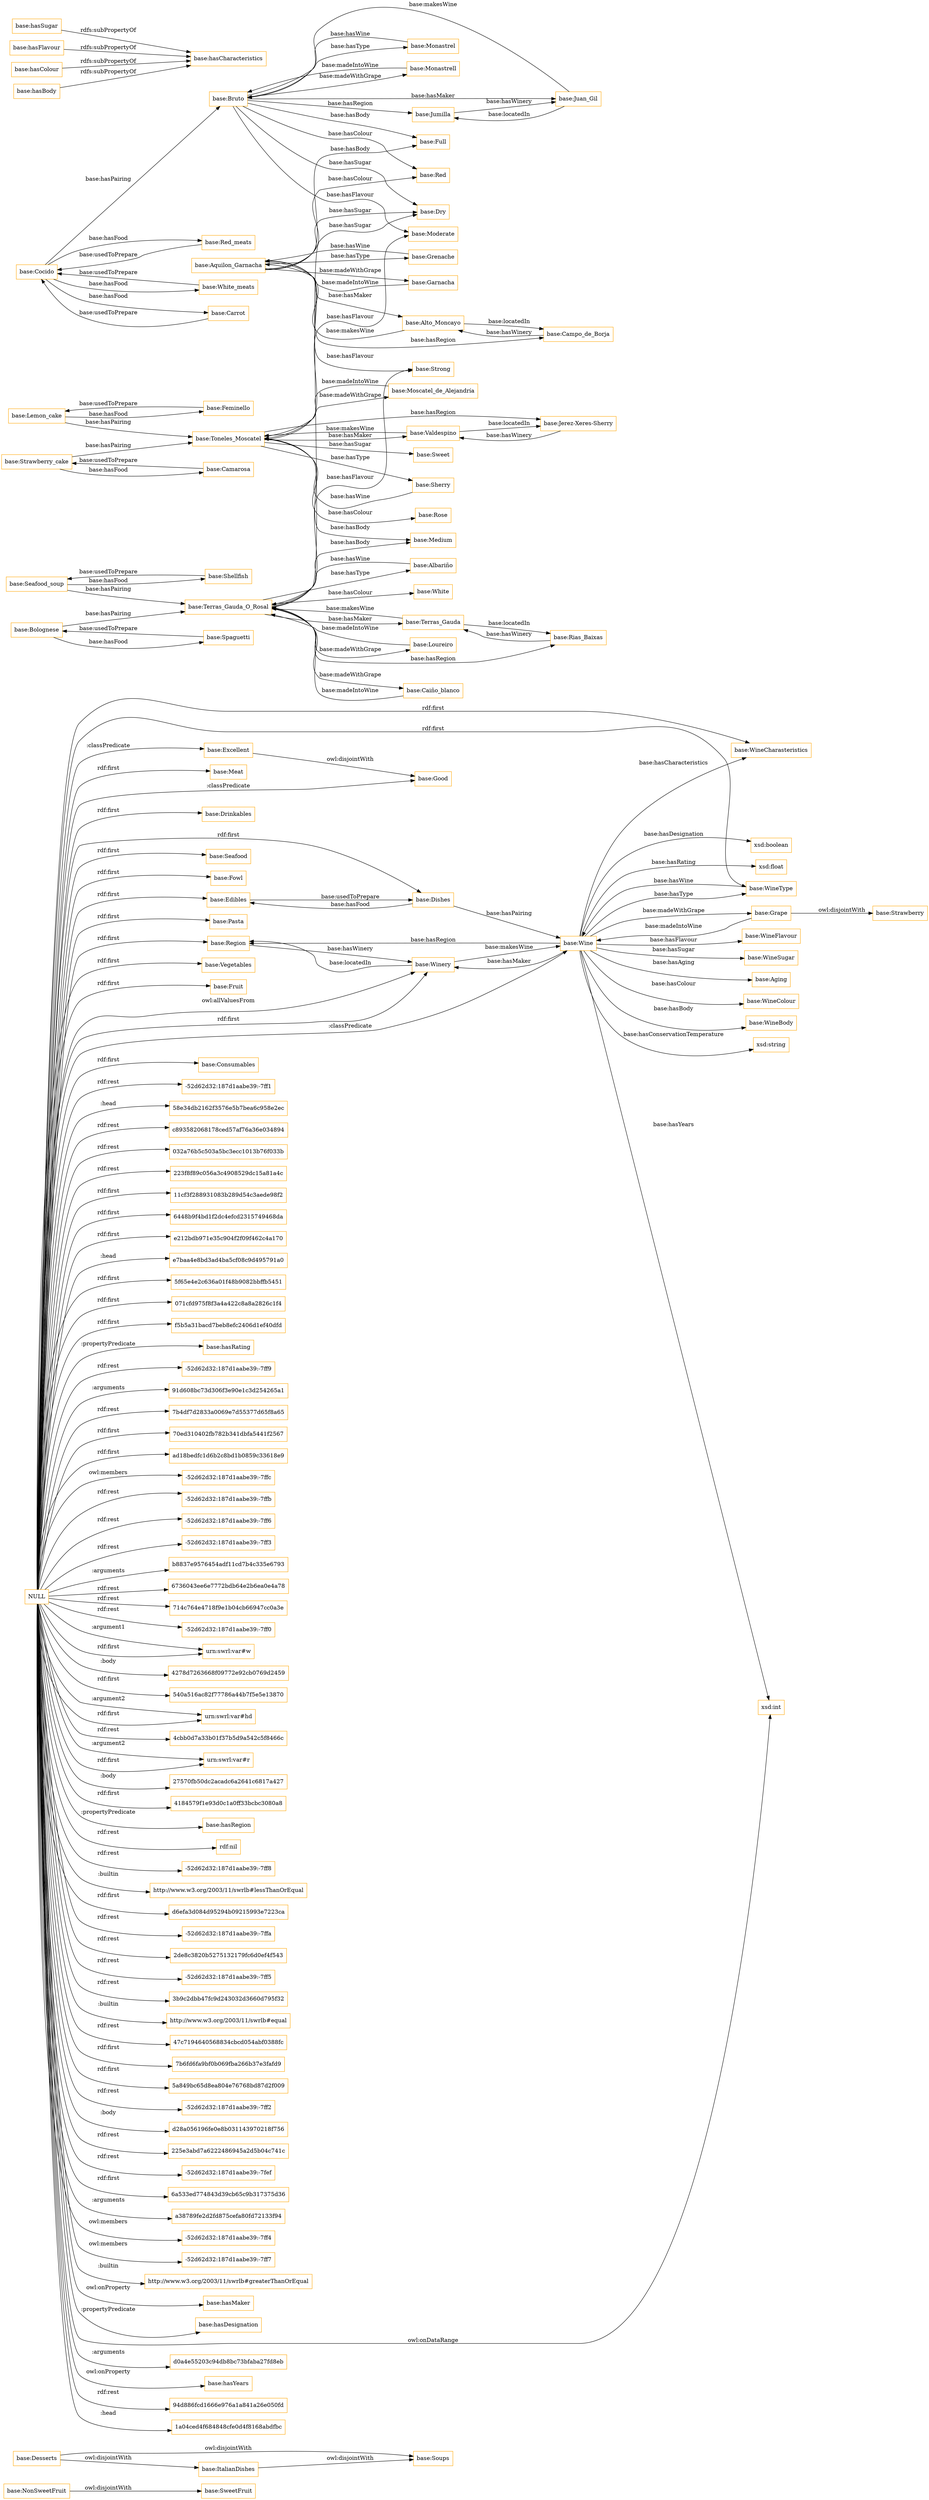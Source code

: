 digraph ar2dtool_diagram { 
rankdir=LR;
size="1501"
node [shape = rectangle, color="orange"]; "base:NonSweetFruit" "base:Soups" "base:Region" "base:ItalianDishes" "base:Edibles" "base:WineCharasteristics" "base:Meat" "base:WineFlavour" "base:WineSugar" "base:Good" "base:Drinkables" "base:Dishes" "base:Seafood" "base:Fowl" "base:WineType" "base:Grape" "base:Pasta" "base:Strawberry" "base:Excellent" "base:Desserts" "base:Vegetables" "base:SweetFruit" "base:Aging" "base:Fruit" "base:Wine" "base:WineColour" "base:Winery" "base:WineBody" "base:Consumables" ; /*classes style*/
	"base:Bolognese" -> "base:Terras_Gauda_O_Rosal" [ label = "base:hasPairing" ];
	"base:Bolognese" -> "base:Spaguetti" [ label = "base:hasFood" ];
	"base:NonSweetFruit" -> "base:SweetFruit" [ label = "owl:disjointWith" ];
	"base:ItalianDishes" -> "base:Soups" [ label = "owl:disjointWith" ];
	"base:Terras_Gauda_O_Rosal" -> "base:Albariño" [ label = "base:hasType" ];
	"base:Terras_Gauda_O_Rosal" -> "base:Terras_Gauda" [ label = "base:hasMaker" ];
	"base:Terras_Gauda_O_Rosal" -> "base:Caiño_blanco" [ label = "base:madeWithGrape" ];
	"base:Terras_Gauda_O_Rosal" -> "base:Medium" [ label = "base:hasBody" ];
	"base:Terras_Gauda_O_Rosal" -> "base:White" [ label = "base:hasColour" ];
	"base:Terras_Gauda_O_Rosal" -> "base:Dry" [ label = "base:hasSugar" ];
	"base:Terras_Gauda_O_Rosal" -> "base:Loureiro" [ label = "base:madeWithGrape" ];
	"base:Terras_Gauda_O_Rosal" -> "base:Strong" [ label = "base:hasFlavour" ];
	"base:Terras_Gauda_O_Rosal" -> "base:Rias_Baixas" [ label = "base:hasRegion" ];
	"base:Feminello" -> "base:Lemon_cake" [ label = "base:usedToPrepare" ];
	"base:Seafood_soup" -> "base:Terras_Gauda_O_Rosal" [ label = "base:hasPairing" ];
	"base:Seafood_soup" -> "base:Shellfish" [ label = "base:hasFood" ];
	"base:Sherry" -> "base:Toneles_Moscatel" [ label = "base:hasWine" ];
	"base:Alto_Moncayo" -> "base:Aquilon_Garnacha" [ label = "base:makesWine" ];
	"base:Alto_Moncayo" -> "base:Campo_de_Borja" [ label = "base:locatedIn" ];
	"base:Toneles_Moscatel" -> "base:Rose" [ label = "base:hasColour" ];
	"base:Toneles_Moscatel" -> "base:Moscatel_de_Alejandría" [ label = "base:madeWithGrape" ];
	"base:Toneles_Moscatel" -> "base:Valdespino" [ label = "base:hasMaker" ];
	"base:Toneles_Moscatel" -> "base:Moderate" [ label = "base:hasFlavour" ];
	"base:Toneles_Moscatel" -> "base:Jerez-Xeres-Sherry" [ label = "base:hasRegion" ];
	"base:Toneles_Moscatel" -> "base:Sherry" [ label = "base:hasType" ];
	"base:Toneles_Moscatel" -> "base:Medium" [ label = "base:hasBody" ];
	"base:Toneles_Moscatel" -> "base:Sweet" [ label = "base:hasSugar" ];
	"base:hasSugar" -> "base:hasCharacteristics" [ label = "rdfs:subPropertyOf" ];
	"base:Jerez-Xeres-Sherry" -> "base:Valdespino" [ label = "base:hasWinery" ];
	"base:Valdespino" -> "base:Toneles_Moscatel" [ label = "base:makesWine" ];
	"base:Valdespino" -> "base:Jerez-Xeres-Sherry" [ label = "base:locatedIn" ];
	"base:Desserts" -> "base:Soups" [ label = "owl:disjointWith" ];
	"base:Desserts" -> "base:ItalianDishes" [ label = "owl:disjointWith" ];
	"base:Grenache" -> "base:Aquilon_Garnacha" [ label = "base:hasWine" ];
	"base:hasFlavour" -> "base:hasCharacteristics" [ label = "rdfs:subPropertyOf" ];
	"base:Jumilla" -> "base:Juan_Gil" [ label = "base:hasWinery" ];
	"base:Bruto" -> "base:Red" [ label = "base:hasColour" ];
	"base:Bruto" -> "base:Moderate" [ label = "base:hasFlavour" ];
	"base:Bruto" -> "base:Jumilla" [ label = "base:hasRegion" ];
	"base:Bruto" -> "base:Monastrell" [ label = "base:madeWithGrape" ];
	"base:Bruto" -> "base:Dry" [ label = "base:hasSugar" ];
	"base:Bruto" -> "base:Full" [ label = "base:hasBody" ];
	"base:Bruto" -> "base:Monastrel" [ label = "base:hasType" ];
	"base:Bruto" -> "base:Juan_Gil" [ label = "base:hasMaker" ];
	"base:Aquilon_Garnacha" -> "base:Dry" [ label = "base:hasSugar" ];
	"base:Aquilon_Garnacha" -> "base:Garnacha" [ label = "base:madeWithGrape" ];
	"base:Aquilon_Garnacha" -> "base:Strong" [ label = "base:hasFlavour" ];
	"base:Aquilon_Garnacha" -> "base:Alto_Moncayo" [ label = "base:hasMaker" ];
	"base:Aquilon_Garnacha" -> "base:Campo_de_Borja" [ label = "base:hasRegion" ];
	"base:Aquilon_Garnacha" -> "base:Grenache" [ label = "base:hasType" ];
	"base:Aquilon_Garnacha" -> "base:Full" [ label = "base:hasBody" ];
	"base:Aquilon_Garnacha" -> "base:Red" [ label = "base:hasColour" ];
	"base:hasColour" -> "base:hasCharacteristics" [ label = "rdfs:subPropertyOf" ];
	"base:Shellfish" -> "base:Seafood_soup" [ label = "base:usedToPrepare" ];
	"base:Juan_Gil" -> "base:Bruto" [ label = "base:makesWine" ];
	"base:Juan_Gil" -> "base:Jumilla" [ label = "base:locatedIn" ];
	"base:Cocido" -> "base:Bruto" [ label = "base:hasPairing" ];
	"base:Cocido" -> "base:White_meats" [ label = "base:hasFood" ];
	"base:Cocido" -> "base:Red_meats" [ label = "base:hasFood" ];
	"base:Cocido" -> "base:Carrot" [ label = "base:hasFood" ];
	"NULL" -> "-52d62d32:187d1aabe39:-7ff1" [ label = "rdf:rest" ];
	"NULL" -> "base:WineType" [ label = "rdf:first" ];
	"NULL" -> "58e34db2162f3576e5b7bea6c958e2ec" [ label = ":head" ];
	"NULL" -> "c893582068178ced57af76a36e034894" [ label = "rdf:rest" ];
	"NULL" -> "032a76b5c503a5bc3ecc1013b76f033b" [ label = "rdf:rest" ];
	"NULL" -> "223f8f89c056a3c4908529dc15a81a4c" [ label = "rdf:rest" ];
	"NULL" -> "11cf3f288931083b289d54c3aede98f2" [ label = "rdf:first" ];
	"NULL" -> "6448b9f4bd1f2dc4efcd2315749468da" [ label = "rdf:first" ];
	"NULL" -> "e212bdb971e35c904f2f09f462c4a170" [ label = "rdf:first" ];
	"NULL" -> "e7baa4e8bd3ad4ba5cf08c9d495791a0" [ label = ":head" ];
	"NULL" -> "5f65e4e2c636a01f48b9082bbffb5451" [ label = "rdf:first" ];
	"NULL" -> "base:Fruit" [ label = "rdf:first" ];
	"NULL" -> "071cfd975f8f3a4a422c8a8a2826c1f4" [ label = "rdf:first" ];
	"NULL" -> "f5b5a31bacd7beb8efc2406d1ef40dfd" [ label = "rdf:first" ];
	"NULL" -> "base:hasRating" [ label = ":propertyPredicate" ];
	"NULL" -> "-52d62d32:187d1aabe39:-7ff9" [ label = "rdf:rest" ];
	"NULL" -> "91d608bc73d306f3e90e1c3d254265a1" [ label = ":arguments" ];
	"NULL" -> "7b4df7d2833a0069e7d55377d65f8a65" [ label = "rdf:rest" ];
	"NULL" -> "70ed310402fb782b341dbfa5441f2567" [ label = "rdf:first" ];
	"NULL" -> "ad18bedfc1d6b2c8bd1b0859c33618e9" [ label = "rdf:first" ];
	"NULL" -> "-52d62d32:187d1aabe39:-7ffc" [ label = "owl:members" ];
	"NULL" -> "-52d62d32:187d1aabe39:-7ffb" [ label = "rdf:rest" ];
	"NULL" -> "-52d62d32:187d1aabe39:-7ff6" [ label = "rdf:rest" ];
	"NULL" -> "base:Vegetables" [ label = "rdf:first" ];
	"NULL" -> "base:Consumables" [ label = "rdf:first" ];
	"NULL" -> "-52d62d32:187d1aabe39:-7ff3" [ label = "rdf:rest" ];
	"NULL" -> "b8837e9576454adf11cd7b4c335e6793" [ label = ":arguments" ];
	"NULL" -> "6736043ee6e7772bdb64e2b6ea0e4a78" [ label = "rdf:rest" ];
	"NULL" -> "714c764e4718f9e1b04cb66947cc0a3e" [ label = "rdf:rest" ];
	"NULL" -> "base:Excellent" [ label = ":classPredicate" ];
	"NULL" -> "base:Drinkables" [ label = "rdf:first" ];
	"NULL" -> "-52d62d32:187d1aabe39:-7ff0" [ label = "rdf:rest" ];
	"NULL" -> "urn:swrl:var#w" [ label = ":argument1" ];
	"NULL" -> "4278d7263668f09772e92cb0769d2459" [ label = ":body" ];
	"NULL" -> "540a516ac82f77786a44b7f5e5e13870" [ label = "rdf:first" ];
	"NULL" -> "base:Wine" [ label = ":classPredicate" ];
	"NULL" -> "urn:swrl:var#hd" [ label = ":argument2" ];
	"NULL" -> "base:Meat" [ label = "rdf:first" ];
	"NULL" -> "urn:swrl:var#w" [ label = "rdf:first" ];
	"NULL" -> "4cbb0d7a33b01f37b5d9a542c5f8466c" [ label = "rdf:rest" ];
	"NULL" -> "urn:swrl:var#r" [ label = ":argument2" ];
	"NULL" -> "27570fb50dc2acadc6a2641c6817a427" [ label = ":body" ];
	"NULL" -> "4184579f1e93d0c1a0ff33bcbc3080a8" [ label = "rdf:first" ];
	"NULL" -> "base:hasRegion" [ label = ":propertyPredicate" ];
	"NULL" -> "base:WineCharasteristics" [ label = "rdf:first" ];
	"NULL" -> "rdf:nil" [ label = "rdf:rest" ];
	"NULL" -> "-52d62d32:187d1aabe39:-7ff8" [ label = "rdf:rest" ];
	"NULL" -> "http://www.w3.org/2003/11/swrlb#lessThanOrEqual" [ label = ":builtin" ];
	"NULL" -> "d6efa3d084d95294b09215993e7223ca" [ label = "rdf:first" ];
	"NULL" -> "-52d62d32:187d1aabe39:-7ffa" [ label = "rdf:rest" ];
	"NULL" -> "2de8c3820b5275132179fc6d0ef4f543" [ label = "rdf:rest" ];
	"NULL" -> "-52d62d32:187d1aabe39:-7ff5" [ label = "rdf:rest" ];
	"NULL" -> "3b9c2dbb47fc9d243032d3660d795f32" [ label = "rdf:rest" ];
	"NULL" -> "http://www.w3.org/2003/11/swrlb#equal" [ label = ":builtin" ];
	"NULL" -> "47c7194640568834cbcd054abf0388fc" [ label = "rdf:rest" ];
	"NULL" -> "7b6fd6fa9bf0b069fba266b37e3fafd9" [ label = "rdf:first" ];
	"NULL" -> "base:Edibles" [ label = "rdf:first" ];
	"NULL" -> "5a849bc65d8ea804e76768bd87d2f009" [ label = "rdf:first" ];
	"NULL" -> "-52d62d32:187d1aabe39:-7ff2" [ label = "rdf:rest" ];
	"NULL" -> "d28a056196fe0e8b031143970218f756" [ label = ":body" ];
	"NULL" -> "urn:swrl:var#hd" [ label = "rdf:first" ];
	"NULL" -> "225e3abd7a6222486945a2d5b04c741c" [ label = "rdf:rest" ];
	"NULL" -> "-52d62d32:187d1aabe39:-7fef" [ label = "rdf:rest" ];
	"NULL" -> "base:Winery" [ label = "rdf:first" ];
	"NULL" -> "6a533ed774843d39cb65c9b317375d36" [ label = "rdf:first" ];
	"NULL" -> "a38789fe2d2fd875cefa80fd72133f94" [ label = ":arguments" ];
	"NULL" -> "base:Seafood" [ label = "rdf:first" ];
	"NULL" -> "-52d62d32:187d1aabe39:-7ff4" [ label = "owl:members" ];
	"NULL" -> "-52d62d32:187d1aabe39:-7ff7" [ label = "owl:members" ];
	"NULL" -> "http://www.w3.org/2003/11/swrlb#greaterThanOrEqual" [ label = ":builtin" ];
	"NULL" -> "base:Fowl" [ label = "rdf:first" ];
	"NULL" -> "base:hasMaker" [ label = "owl:onProperty" ];
	"NULL" -> "base:Good" [ label = ":classPredicate" ];
	"NULL" -> "base:hasDesignation" [ label = ":propertyPredicate" ];
	"NULL" -> "xsd:int" [ label = "owl:onDataRange" ];
	"NULL" -> "d0a4e55203c94db8bc73bfaba27fd8eb" [ label = ":arguments" ];
	"NULL" -> "urn:swrl:var#r" [ label = "rdf:first" ];
	"NULL" -> "base:Pasta" [ label = "rdf:first" ];
	"NULL" -> "base:Dishes" [ label = "rdf:first" ];
	"NULL" -> "base:hasYears" [ label = "owl:onProperty" ];
	"NULL" -> "94d886fcd1666e976a1a841a26e050fd" [ label = "rdf:rest" ];
	"NULL" -> "1a04ced4f684848cfe0d4f8168abdfbc" [ label = ":head" ];
	"NULL" -> "base:Region" [ label = "rdf:first" ];
	"NULL" -> "base:Winery" [ label = "owl:allValuesFrom" ];
	"base:Lemon_cake" -> "base:Toneles_Moscatel" [ label = "base:hasPairing" ];
	"base:Lemon_cake" -> "base:Feminello" [ label = "base:hasFood" ];
	"base:Red_meats" -> "base:Cocido" [ label = "base:usedToPrepare" ];
	"base:Campo_de_Borja" -> "base:Alto_Moncayo" [ label = "base:hasWinery" ];
	"base:Camarosa" -> "base:Strawberry_cake" [ label = "base:usedToPrepare" ];
	"base:Spaguetti" -> "base:Bolognese" [ label = "base:usedToPrepare" ];
	"base:Monastrel" -> "base:Bruto" [ label = "base:hasWine" ];
	"base:Moscatel_de_Alejandría" -> "base:Toneles_Moscatel" [ label = "base:madeIntoWine" ];
	"base:hasBody" -> "base:hasCharacteristics" [ label = "rdfs:subPropertyOf" ];
	"base:White_meats" -> "base:Cocido" [ label = "base:usedToPrepare" ];
	"base:Loureiro" -> "base:Terras_Gauda_O_Rosal" [ label = "base:madeIntoWine" ];
	"base:Rias_Baixas" -> "base:Terras_Gauda" [ label = "base:hasWinery" ];
	"base:Strawberry_cake" -> "base:Toneles_Moscatel" [ label = "base:hasPairing" ];
	"base:Strawberry_cake" -> "base:Camarosa" [ label = "base:hasFood" ];
	"base:Garnacha" -> "base:Aquilon_Garnacha" [ label = "base:madeIntoWine" ];
	"base:Terras_Gauda" -> "base:Terras_Gauda_O_Rosal" [ label = "base:makesWine" ];
	"base:Terras_Gauda" -> "base:Rias_Baixas" [ label = "base:locatedIn" ];
	"base:Monastrell" -> "base:Bruto" [ label = "base:madeIntoWine" ];
	"base:Carrot" -> "base:Cocido" [ label = "base:usedToPrepare" ];
	"base:Grape" -> "base:Strawberry" [ label = "owl:disjointWith" ];
	"base:Caiño_blanco" -> "base:Terras_Gauda_O_Rosal" [ label = "base:madeIntoWine" ];
	"base:Albariño" -> "base:Terras_Gauda_O_Rosal" [ label = "base:hasWine" ];
	"base:Excellent" -> "base:Good" [ label = "owl:disjointWith" ];
	"base:Wine" -> "xsd:int" [ label = "base:hasYears" ];
	"base:Edibles" -> "base:Dishes" [ label = "base:usedToPrepare" ];
	"base:Wine" -> "base:Grape" [ label = "base:madeWithGrape" ];
	"base:Wine" -> "base:WineCharasteristics" [ label = "base:hasCharacteristics" ];
	"base:Wine" -> "base:Region" [ label = "base:hasRegion" ];
	"base:Wine" -> "base:Winery" [ label = "base:hasMaker" ];
	"base:Wine" -> "base:WineType" [ label = "base:hasType" ];
	"base:Wine" -> "base:WineBody" [ label = "base:hasBody" ];
	"base:Wine" -> "xsd:string" [ label = "base:hasConservationTemperature" ];
	"base:Wine" -> "xsd:boolean" [ label = "base:hasDesignation" ];
	"base:Dishes" -> "base:Edibles" [ label = "base:hasFood" ];
	"base:Region" -> "base:Winery" [ label = "base:hasWinery" ];
	"base:Wine" -> "base:WineSugar" [ label = "base:hasSugar" ];
	"base:Wine" -> "xsd:float" [ label = "base:hasRating" ];
	"base:Wine" -> "base:WineColour" [ label = "base:hasColour" ];
	"base:Grape" -> "base:Wine" [ label = "base:madeIntoWine" ];
	"base:Winery" -> "base:Region" [ label = "base:locatedIn" ];
	"base:Wine" -> "base:WineFlavour" [ label = "base:hasFlavour" ];
	"base:Wine" -> "base:Aging" [ label = "base:hasAging" ];
	"base:Dishes" -> "base:Wine" [ label = "base:hasPairing" ];
	"base:WineType" -> "base:Wine" [ label = "base:hasWine" ];
	"base:Winery" -> "base:Wine" [ label = "base:makesWine" ];

}
